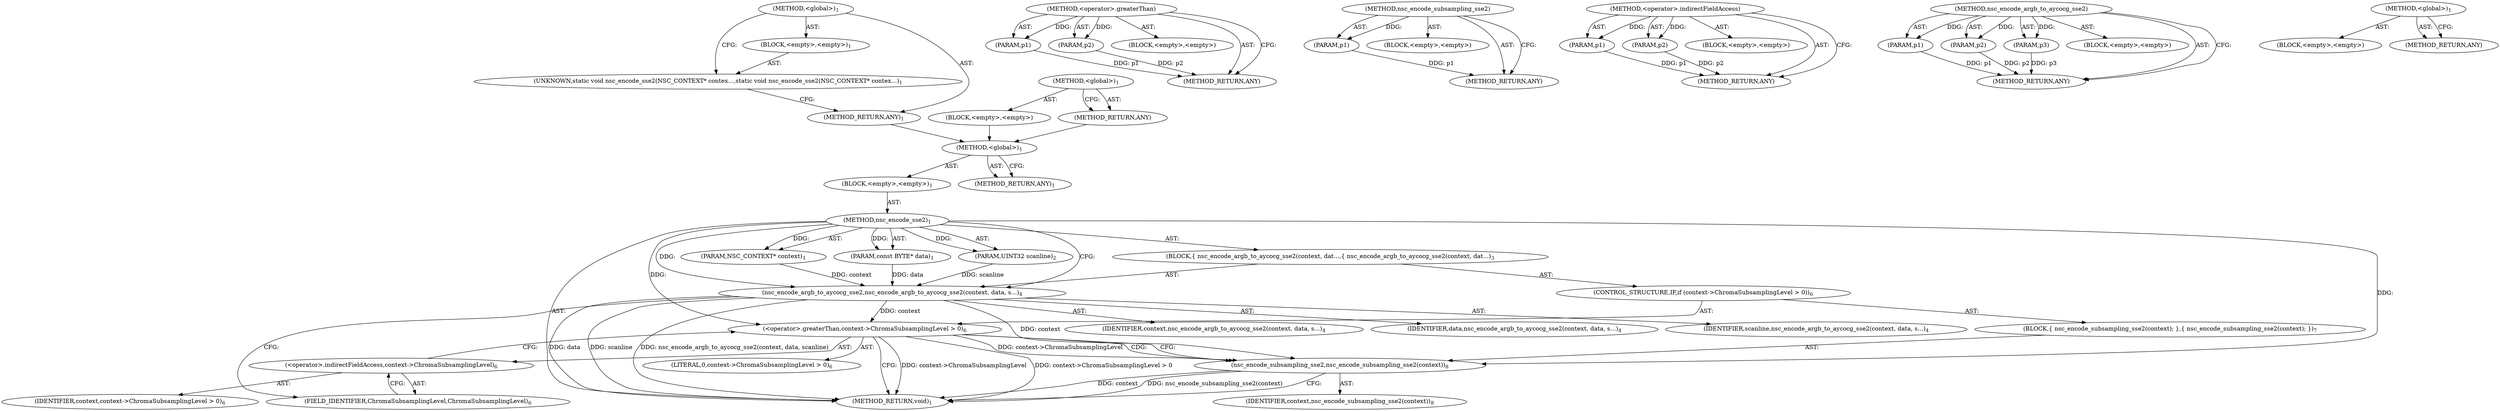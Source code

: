 digraph "&lt;global&gt;" {
vulnerable_6 [label=<(METHOD,&lt;global&gt;)<SUB>1</SUB>>];
vulnerable_7 [label=<(BLOCK,&lt;empty&gt;,&lt;empty&gt;)<SUB>1</SUB>>];
vulnerable_8 [label=<(METHOD,nsc_encode_sse2)<SUB>1</SUB>>];
vulnerable_9 [label=<(PARAM,NSC_CONTEXT* context)<SUB>1</SUB>>];
vulnerable_10 [label=<(PARAM,const BYTE* data)<SUB>1</SUB>>];
vulnerable_11 [label=<(PARAM,UINT32 scanline)<SUB>2</SUB>>];
vulnerable_12 [label=<(BLOCK,{
 	nsc_encode_argb_to_aycocg_sse2(context, dat...,{
 	nsc_encode_argb_to_aycocg_sse2(context, dat...)<SUB>3</SUB>>];
vulnerable_13 [label=<(nsc_encode_argb_to_aycocg_sse2,nsc_encode_argb_to_aycocg_sse2(context, data, s...)<SUB>4</SUB>>];
vulnerable_14 [label=<(IDENTIFIER,context,nsc_encode_argb_to_aycocg_sse2(context, data, s...)<SUB>4</SUB>>];
vulnerable_15 [label=<(IDENTIFIER,data,nsc_encode_argb_to_aycocg_sse2(context, data, s...)<SUB>4</SUB>>];
vulnerable_16 [label=<(IDENTIFIER,scanline,nsc_encode_argb_to_aycocg_sse2(context, data, s...)<SUB>4</SUB>>];
vulnerable_17 [label=<(CONTROL_STRUCTURE,IF,if (context-&gt;ChromaSubsamplingLevel &gt; 0))<SUB>6</SUB>>];
vulnerable_18 [label=<(&lt;operator&gt;.greaterThan,context-&gt;ChromaSubsamplingLevel &gt; 0)<SUB>6</SUB>>];
vulnerable_19 [label=<(&lt;operator&gt;.indirectFieldAccess,context-&gt;ChromaSubsamplingLevel)<SUB>6</SUB>>];
vulnerable_20 [label=<(IDENTIFIER,context,context-&gt;ChromaSubsamplingLevel &gt; 0)<SUB>6</SUB>>];
vulnerable_21 [label=<(FIELD_IDENTIFIER,ChromaSubsamplingLevel,ChromaSubsamplingLevel)<SUB>6</SUB>>];
vulnerable_22 [label=<(LITERAL,0,context-&gt;ChromaSubsamplingLevel &gt; 0)<SUB>6</SUB>>];
vulnerable_23 [label=<(BLOCK,{
 		nsc_encode_subsampling_sse2(context);
 	},{
 		nsc_encode_subsampling_sse2(context);
 	})<SUB>7</SUB>>];
vulnerable_24 [label=<(nsc_encode_subsampling_sse2,nsc_encode_subsampling_sse2(context))<SUB>8</SUB>>];
vulnerable_25 [label=<(IDENTIFIER,context,nsc_encode_subsampling_sse2(context))<SUB>8</SUB>>];
vulnerable_26 [label=<(METHOD_RETURN,void)<SUB>1</SUB>>];
vulnerable_28 [label=<(METHOD_RETURN,ANY)<SUB>1</SUB>>];
vulnerable_55 [label=<(METHOD,&lt;operator&gt;.greaterThan)>];
vulnerable_56 [label=<(PARAM,p1)>];
vulnerable_57 [label=<(PARAM,p2)>];
vulnerable_58 [label=<(BLOCK,&lt;empty&gt;,&lt;empty&gt;)>];
vulnerable_59 [label=<(METHOD_RETURN,ANY)>];
vulnerable_65 [label=<(METHOD,nsc_encode_subsampling_sse2)>];
vulnerable_66 [label=<(PARAM,p1)>];
vulnerable_67 [label=<(BLOCK,&lt;empty&gt;,&lt;empty&gt;)>];
vulnerable_68 [label=<(METHOD_RETURN,ANY)>];
vulnerable_60 [label=<(METHOD,&lt;operator&gt;.indirectFieldAccess)>];
vulnerable_61 [label=<(PARAM,p1)>];
vulnerable_62 [label=<(PARAM,p2)>];
vulnerable_63 [label=<(BLOCK,&lt;empty&gt;,&lt;empty&gt;)>];
vulnerable_64 [label=<(METHOD_RETURN,ANY)>];
vulnerable_49 [label=<(METHOD,nsc_encode_argb_to_aycocg_sse2)>];
vulnerable_50 [label=<(PARAM,p1)>];
vulnerable_51 [label=<(PARAM,p2)>];
vulnerable_52 [label=<(PARAM,p3)>];
vulnerable_53 [label=<(BLOCK,&lt;empty&gt;,&lt;empty&gt;)>];
vulnerable_54 [label=<(METHOD_RETURN,ANY)>];
vulnerable_43 [label=<(METHOD,&lt;global&gt;)<SUB>1</SUB>>];
vulnerable_44 [label=<(BLOCK,&lt;empty&gt;,&lt;empty&gt;)>];
vulnerable_45 [label=<(METHOD_RETURN,ANY)>];
fixed_6 [label=<(METHOD,&lt;global&gt;)<SUB>1</SUB>>];
fixed_7 [label=<(BLOCK,&lt;empty&gt;,&lt;empty&gt;)<SUB>1</SUB>>];
fixed_8 [label=<(UNKNOWN,static void nsc_encode_sse2(NSC_CONTEXT* contex...,static void nsc_encode_sse2(NSC_CONTEXT* contex...)<SUB>1</SUB>>];
fixed_9 [label=<(METHOD_RETURN,ANY)<SUB>1</SUB>>];
fixed_14 [label=<(METHOD,&lt;global&gt;)<SUB>1</SUB>>];
fixed_15 [label=<(BLOCK,&lt;empty&gt;,&lt;empty&gt;)>];
fixed_16 [label=<(METHOD_RETURN,ANY)>];
vulnerable_6 -> vulnerable_7  [key=0, label="AST: "];
vulnerable_6 -> vulnerable_28  [key=0, label="AST: "];
vulnerable_6 -> vulnerable_28  [key=1, label="CFG: "];
vulnerable_7 -> vulnerable_8  [key=0, label="AST: "];
vulnerable_8 -> vulnerable_9  [key=0, label="AST: "];
vulnerable_8 -> vulnerable_9  [key=1, label="DDG: "];
vulnerable_8 -> vulnerable_10  [key=0, label="AST: "];
vulnerable_8 -> vulnerable_10  [key=1, label="DDG: "];
vulnerable_8 -> vulnerable_11  [key=0, label="AST: "];
vulnerable_8 -> vulnerable_11  [key=1, label="DDG: "];
vulnerable_8 -> vulnerable_12  [key=0, label="AST: "];
vulnerable_8 -> vulnerable_26  [key=0, label="AST: "];
vulnerable_8 -> vulnerable_13  [key=0, label="CFG: "];
vulnerable_8 -> vulnerable_13  [key=1, label="DDG: "];
vulnerable_8 -> vulnerable_18  [key=0, label="DDG: "];
vulnerable_8 -> vulnerable_24  [key=0, label="DDG: "];
vulnerable_9 -> vulnerable_13  [key=0, label="DDG: context"];
vulnerable_10 -> vulnerable_13  [key=0, label="DDG: data"];
vulnerable_11 -> vulnerable_13  [key=0, label="DDG: scanline"];
vulnerable_12 -> vulnerable_13  [key=0, label="AST: "];
vulnerable_12 -> vulnerable_17  [key=0, label="AST: "];
vulnerable_13 -> vulnerable_14  [key=0, label="AST: "];
vulnerable_13 -> vulnerable_15  [key=0, label="AST: "];
vulnerable_13 -> vulnerable_16  [key=0, label="AST: "];
vulnerable_13 -> vulnerable_21  [key=0, label="CFG: "];
vulnerable_13 -> vulnerable_26  [key=0, label="DDG: data"];
vulnerable_13 -> vulnerable_26  [key=1, label="DDG: scanline"];
vulnerable_13 -> vulnerable_26  [key=2, label="DDG: nsc_encode_argb_to_aycocg_sse2(context, data, scanline)"];
vulnerable_13 -> vulnerable_18  [key=0, label="DDG: context"];
vulnerable_13 -> vulnerable_24  [key=0, label="DDG: context"];
vulnerable_17 -> vulnerable_18  [key=0, label="AST: "];
vulnerable_17 -> vulnerable_23  [key=0, label="AST: "];
vulnerable_18 -> vulnerable_19  [key=0, label="AST: "];
vulnerable_18 -> vulnerable_22  [key=0, label="AST: "];
vulnerable_18 -> vulnerable_26  [key=0, label="CFG: "];
vulnerable_18 -> vulnerable_26  [key=1, label="DDG: context-&gt;ChromaSubsamplingLevel"];
vulnerable_18 -> vulnerable_26  [key=2, label="DDG: context-&gt;ChromaSubsamplingLevel &gt; 0"];
vulnerable_18 -> vulnerable_24  [key=0, label="CFG: "];
vulnerable_18 -> vulnerable_24  [key=1, label="DDG: context-&gt;ChromaSubsamplingLevel"];
vulnerable_18 -> vulnerable_24  [key=2, label="CDG: "];
vulnerable_19 -> vulnerable_20  [key=0, label="AST: "];
vulnerable_19 -> vulnerable_21  [key=0, label="AST: "];
vulnerable_19 -> vulnerable_18  [key=0, label="CFG: "];
vulnerable_21 -> vulnerable_19  [key=0, label="CFG: "];
vulnerable_23 -> vulnerable_24  [key=0, label="AST: "];
vulnerable_24 -> vulnerable_25  [key=0, label="AST: "];
vulnerable_24 -> vulnerable_26  [key=0, label="CFG: "];
vulnerable_24 -> vulnerable_26  [key=1, label="DDG: context"];
vulnerable_24 -> vulnerable_26  [key=2, label="DDG: nsc_encode_subsampling_sse2(context)"];
vulnerable_55 -> vulnerable_56  [key=0, label="AST: "];
vulnerable_55 -> vulnerable_56  [key=1, label="DDG: "];
vulnerable_55 -> vulnerable_58  [key=0, label="AST: "];
vulnerable_55 -> vulnerable_57  [key=0, label="AST: "];
vulnerable_55 -> vulnerable_57  [key=1, label="DDG: "];
vulnerable_55 -> vulnerable_59  [key=0, label="AST: "];
vulnerable_55 -> vulnerable_59  [key=1, label="CFG: "];
vulnerable_56 -> vulnerable_59  [key=0, label="DDG: p1"];
vulnerable_57 -> vulnerable_59  [key=0, label="DDG: p2"];
vulnerable_65 -> vulnerable_66  [key=0, label="AST: "];
vulnerable_65 -> vulnerable_66  [key=1, label="DDG: "];
vulnerable_65 -> vulnerable_67  [key=0, label="AST: "];
vulnerable_65 -> vulnerable_68  [key=0, label="AST: "];
vulnerable_65 -> vulnerable_68  [key=1, label="CFG: "];
vulnerable_66 -> vulnerable_68  [key=0, label="DDG: p1"];
vulnerable_60 -> vulnerable_61  [key=0, label="AST: "];
vulnerable_60 -> vulnerable_61  [key=1, label="DDG: "];
vulnerable_60 -> vulnerable_63  [key=0, label="AST: "];
vulnerable_60 -> vulnerable_62  [key=0, label="AST: "];
vulnerable_60 -> vulnerable_62  [key=1, label="DDG: "];
vulnerable_60 -> vulnerable_64  [key=0, label="AST: "];
vulnerable_60 -> vulnerable_64  [key=1, label="CFG: "];
vulnerable_61 -> vulnerable_64  [key=0, label="DDG: p1"];
vulnerable_62 -> vulnerable_64  [key=0, label="DDG: p2"];
vulnerable_49 -> vulnerable_50  [key=0, label="AST: "];
vulnerable_49 -> vulnerable_50  [key=1, label="DDG: "];
vulnerable_49 -> vulnerable_53  [key=0, label="AST: "];
vulnerable_49 -> vulnerable_51  [key=0, label="AST: "];
vulnerable_49 -> vulnerable_51  [key=1, label="DDG: "];
vulnerable_49 -> vulnerable_54  [key=0, label="AST: "];
vulnerable_49 -> vulnerable_54  [key=1, label="CFG: "];
vulnerable_49 -> vulnerable_52  [key=0, label="AST: "];
vulnerable_49 -> vulnerable_52  [key=1, label="DDG: "];
vulnerable_50 -> vulnerable_54  [key=0, label="DDG: p1"];
vulnerable_51 -> vulnerable_54  [key=0, label="DDG: p2"];
vulnerable_52 -> vulnerable_54  [key=0, label="DDG: p3"];
vulnerable_43 -> vulnerable_44  [key=0, label="AST: "];
vulnerable_43 -> vulnerable_45  [key=0, label="AST: "];
vulnerable_43 -> vulnerable_45  [key=1, label="CFG: "];
fixed_6 -> fixed_7  [key=0, label="AST: "];
fixed_6 -> fixed_9  [key=0, label="AST: "];
fixed_6 -> fixed_8  [key=0, label="CFG: "];
fixed_7 -> fixed_8  [key=0, label="AST: "];
fixed_8 -> fixed_9  [key=0, label="CFG: "];
fixed_9 -> vulnerable_6  [key=0];
fixed_14 -> fixed_15  [key=0, label="AST: "];
fixed_14 -> fixed_16  [key=0, label="AST: "];
fixed_14 -> fixed_16  [key=1, label="CFG: "];
fixed_15 -> vulnerable_6  [key=0];
fixed_16 -> vulnerable_6  [key=0];
}
